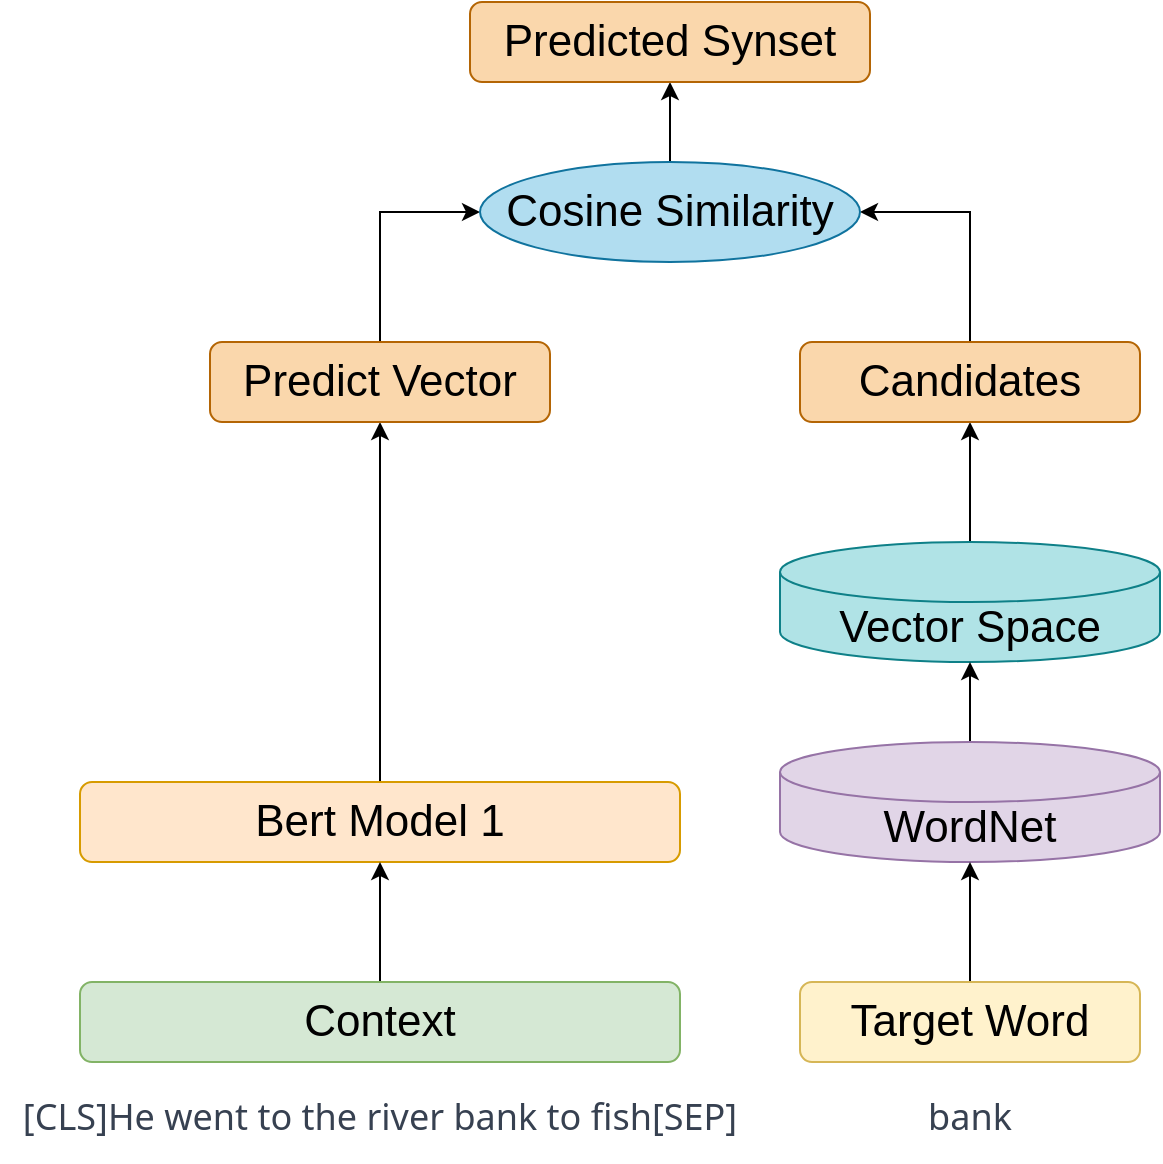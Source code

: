 <mxfile version="22.1.7" type="github">
  <diagram name="第 1 页" id="SD6wOYAsLRLj6KSXqKOm">
    <mxGraphModel dx="1050" dy="1703" grid="1" gridSize="10" guides="1" tooltips="1" connect="1" arrows="1" fold="1" page="1" pageScale="1" pageWidth="827" pageHeight="1169" math="0" shadow="0">
      <root>
        <mxCell id="0" />
        <mxCell id="1" parent="0" />
        <mxCell id="--8HnSfsYttD1SEvb-32-13" style="edgeStyle=orthogonalEdgeStyle;rounded=0;orthogonalLoop=1;jettySize=auto;html=1;exitX=0.5;exitY=0;exitDx=0;exitDy=0;entryX=0.5;entryY=1;entryDx=0;entryDy=0;" edge="1" parent="1" source="--8HnSfsYttD1SEvb-32-1" target="--8HnSfsYttD1SEvb-32-11">
          <mxGeometry relative="1" as="geometry" />
        </mxCell>
        <mxCell id="--8HnSfsYttD1SEvb-32-1" value="&lt;font style=&quot;font-size: 22px;&quot;&gt;Bert Model 1&lt;/font&gt;" style="rounded=1;whiteSpace=wrap;html=1;fillColor=#ffe6cc;strokeColor=#d79b00;" vertex="1" parent="1">
          <mxGeometry x="250" y="310" width="300" height="40" as="geometry" />
        </mxCell>
        <mxCell id="--8HnSfsYttD1SEvb-32-14" value="" style="edgeStyle=orthogonalEdgeStyle;rounded=0;orthogonalLoop=1;jettySize=auto;html=1;" edge="1" parent="1" source="--8HnSfsYttD1SEvb-32-2" target="--8HnSfsYttD1SEvb-32-12">
          <mxGeometry relative="1" as="geometry" />
        </mxCell>
        <mxCell id="--8HnSfsYttD1SEvb-32-2" value="&lt;font style=&quot;font-size: 22px;&quot;&gt;Vector Space&lt;/font&gt;" style="shape=cylinder3;whiteSpace=wrap;html=1;boundedLbl=1;backgroundOutline=1;size=15;fillColor=#b0e3e6;strokeColor=#0e8088;" vertex="1" parent="1">
          <mxGeometry x="600" y="190" width="190" height="60" as="geometry" />
        </mxCell>
        <mxCell id="--8HnSfsYttD1SEvb-32-6" value="" style="edgeStyle=orthogonalEdgeStyle;rounded=0;orthogonalLoop=1;jettySize=auto;html=1;" edge="1" parent="1" source="--8HnSfsYttD1SEvb-32-3" target="--8HnSfsYttD1SEvb-32-1">
          <mxGeometry relative="1" as="geometry" />
        </mxCell>
        <mxCell id="--8HnSfsYttD1SEvb-32-3" value="&lt;font style=&quot;font-size: 22px;&quot;&gt;Context&lt;/font&gt;" style="rounded=1;whiteSpace=wrap;html=1;fillColor=#d5e8d4;strokeColor=#82b366;" vertex="1" parent="1">
          <mxGeometry x="250" y="410" width="300" height="40" as="geometry" />
        </mxCell>
        <mxCell id="--8HnSfsYttD1SEvb-32-5" value="" style="edgeStyle=orthogonalEdgeStyle;rounded=0;orthogonalLoop=1;jettySize=auto;html=1;" edge="1" parent="1" source="--8HnSfsYttD1SEvb-32-4" target="--8HnSfsYttD1SEvb-32-2">
          <mxGeometry relative="1" as="geometry" />
        </mxCell>
        <mxCell id="--8HnSfsYttD1SEvb-32-4" value="&lt;font style=&quot;font-size: 22px;&quot;&gt;WordNet&lt;/font&gt;" style="shape=cylinder3;whiteSpace=wrap;html=1;boundedLbl=1;backgroundOutline=1;size=15;fillColor=#e1d5e7;strokeColor=#9673a6;" vertex="1" parent="1">
          <mxGeometry x="600" y="290" width="190" height="60" as="geometry" />
        </mxCell>
        <mxCell id="--8HnSfsYttD1SEvb-32-8" value="" style="edgeStyle=orthogonalEdgeStyle;rounded=0;orthogonalLoop=1;jettySize=auto;html=1;" edge="1" parent="1" source="--8HnSfsYttD1SEvb-32-7" target="--8HnSfsYttD1SEvb-32-4">
          <mxGeometry relative="1" as="geometry" />
        </mxCell>
        <mxCell id="--8HnSfsYttD1SEvb-32-7" value="&lt;font style=&quot;font-size: 22px;&quot;&gt;Target Word&lt;/font&gt;" style="rounded=1;whiteSpace=wrap;html=1;fillColor=#fff2cc;strokeColor=#d6b656;" vertex="1" parent="1">
          <mxGeometry x="610" y="410" width="170" height="40" as="geometry" />
        </mxCell>
        <mxCell id="--8HnSfsYttD1SEvb-32-16" style="edgeStyle=orthogonalEdgeStyle;rounded=0;orthogonalLoop=1;jettySize=auto;html=1;exitX=0.5;exitY=0;exitDx=0;exitDy=0;entryX=0;entryY=0.5;entryDx=0;entryDy=0;" edge="1" parent="1" source="--8HnSfsYttD1SEvb-32-11" target="--8HnSfsYttD1SEvb-32-15">
          <mxGeometry relative="1" as="geometry" />
        </mxCell>
        <mxCell id="--8HnSfsYttD1SEvb-32-11" value="&lt;font style=&quot;font-size: 22px;&quot;&gt;Predict Vector&lt;/font&gt;" style="rounded=1;whiteSpace=wrap;html=1;fillColor=#fad7ac;strokeColor=#b46504;" vertex="1" parent="1">
          <mxGeometry x="315" y="90" width="170" height="40" as="geometry" />
        </mxCell>
        <mxCell id="--8HnSfsYttD1SEvb-32-17" style="edgeStyle=orthogonalEdgeStyle;rounded=0;orthogonalLoop=1;jettySize=auto;html=1;exitX=0.5;exitY=0;exitDx=0;exitDy=0;entryX=1;entryY=0.5;entryDx=0;entryDy=0;" edge="1" parent="1" source="--8HnSfsYttD1SEvb-32-12" target="--8HnSfsYttD1SEvb-32-15">
          <mxGeometry relative="1" as="geometry" />
        </mxCell>
        <mxCell id="--8HnSfsYttD1SEvb-32-12" value="&lt;span style=&quot;font-size: 22px;&quot;&gt;Candidates&lt;/span&gt;" style="rounded=1;whiteSpace=wrap;html=1;fillColor=#fad7ac;strokeColor=#b46504;" vertex="1" parent="1">
          <mxGeometry x="610" y="90" width="170" height="40" as="geometry" />
        </mxCell>
        <mxCell id="--8HnSfsYttD1SEvb-32-19" value="" style="edgeStyle=orthogonalEdgeStyle;rounded=0;orthogonalLoop=1;jettySize=auto;html=1;" edge="1" parent="1" source="--8HnSfsYttD1SEvb-32-15" target="--8HnSfsYttD1SEvb-32-18">
          <mxGeometry relative="1" as="geometry" />
        </mxCell>
        <mxCell id="--8HnSfsYttD1SEvb-32-15" value="&lt;font style=&quot;font-size: 22px;&quot;&gt;Cosine Similarity&lt;/font&gt;" style="ellipse;whiteSpace=wrap;html=1;fillColor=#b1ddf0;strokeColor=#10739e;" vertex="1" parent="1">
          <mxGeometry x="450" width="190" height="50" as="geometry" />
        </mxCell>
        <mxCell id="--8HnSfsYttD1SEvb-32-18" value="&lt;span style=&quot;font-size: 22px;&quot;&gt;Predicted Synset&lt;/span&gt;" style="rounded=1;whiteSpace=wrap;html=1;fillColor=#fad7ac;strokeColor=#b46504;" vertex="1" parent="1">
          <mxGeometry x="445" y="-80" width="200" height="40" as="geometry" />
        </mxCell>
        <mxCell id="--8HnSfsYttD1SEvb-32-20" value="&lt;span style=&quot;color: rgb(55, 65, 81); font-family: Söhne, ui-sans-serif, system-ui, -apple-system, &amp;quot;Segoe UI&amp;quot;, Roboto, Ubuntu, Cantarell, &amp;quot;Noto Sans&amp;quot;, sans-serif, &amp;quot;Helvetica Neue&amp;quot;, Arial, &amp;quot;Apple Color Emoji&amp;quot;, &amp;quot;Segoe UI Emoji&amp;quot;, &amp;quot;Segoe UI Symbol&amp;quot;, &amp;quot;Noto Color Emoji&amp;quot;; font-style: normal; font-variant-ligatures: normal; font-variant-caps: normal; font-weight: 400; letter-spacing: normal; orphans: 2; text-indent: 0px; text-transform: none; widows: 2; word-spacing: 0px; -webkit-text-stroke-width: 0px; text-decoration-thickness: initial; text-decoration-style: initial; text-decoration-color: initial; float: none; display: inline !important;&quot;&gt;&lt;font style=&quot;font-size: 18px;&quot;&gt;[CLS]He went to the river bank to fish[SEP]&lt;/font&gt;&lt;/span&gt;" style="text;whiteSpace=wrap;html=1;align=center;" vertex="1" parent="1">
          <mxGeometry x="210" y="460" width="380" height="40" as="geometry" />
        </mxCell>
        <mxCell id="--8HnSfsYttD1SEvb-32-21" value="&lt;span style=&quot;color: rgb(55, 65, 81); font-family: Söhne, ui-sans-serif, system-ui, -apple-system, &amp;quot;Segoe UI&amp;quot;, Roboto, Ubuntu, Cantarell, &amp;quot;Noto Sans&amp;quot;, sans-serif, &amp;quot;Helvetica Neue&amp;quot;, Arial, &amp;quot;Apple Color Emoji&amp;quot;, &amp;quot;Segoe UI Emoji&amp;quot;, &amp;quot;Segoe UI Symbol&amp;quot;, &amp;quot;Noto Color Emoji&amp;quot;; font-style: normal; font-variant-ligatures: normal; font-variant-caps: normal; font-weight: 400; letter-spacing: normal; orphans: 2; text-indent: 0px; text-transform: none; widows: 2; word-spacing: 0px; -webkit-text-stroke-width: 0px; text-decoration-thickness: initial; text-decoration-style: initial; text-decoration-color: initial; float: none; display: inline !important;&quot;&gt;&lt;font style=&quot;font-size: 18px;&quot;&gt;bank&lt;/font&gt;&lt;/span&gt;" style="text;whiteSpace=wrap;html=1;align=center;" vertex="1" parent="1">
          <mxGeometry x="670" y="460" width="50" height="40" as="geometry" />
        </mxCell>
      </root>
    </mxGraphModel>
  </diagram>
</mxfile>
